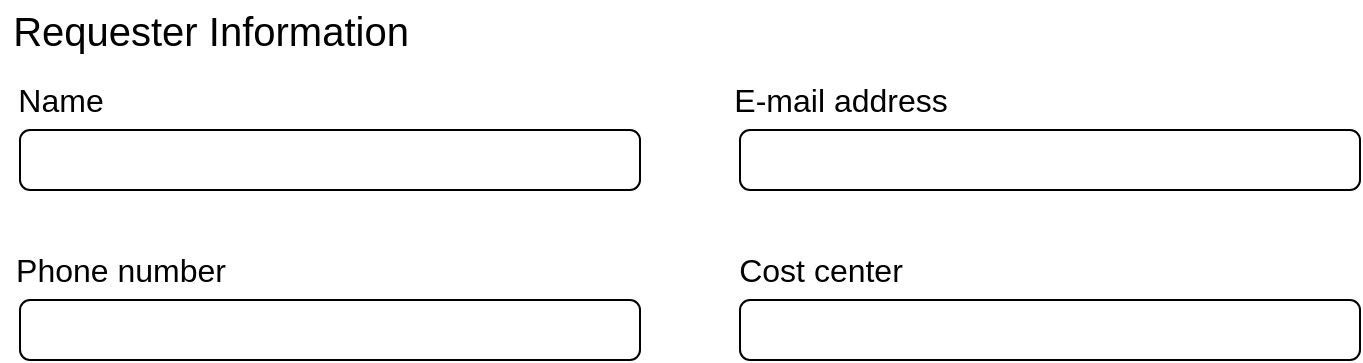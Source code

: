 <mxfile version="14.4.8" type="github"><diagram id="EJhmoKqdgKH5bFGrL2oz" name="Page-1"><mxGraphModel dx="1191" dy="753" grid="1" gridSize="10" guides="1" tooltips="1" connect="1" arrows="1" fold="1" page="1" pageScale="1" pageWidth="850" pageHeight="1100" math="0" shadow="0"><root><mxCell id="0"/><mxCell id="1" parent="0"/><mxCell id="JT3hXN_WW4coYowoaIg_-39" value="" style="group" vertex="1" connectable="0" parent="1"><mxGeometry x="30" y="35" width="680" height="180" as="geometry"/></mxCell><mxCell id="JT3hXN_WW4coYowoaIg_-29" value="" style="html=1;shadow=0;dashed=0;shape=mxgraph.bootstrap.rrect;rSize=5;align=left;spacing=15;fontSize=14;" vertex="1" parent="JT3hXN_WW4coYowoaIg_-39"><mxGeometry x="10" y="65" width="310" height="30" as="geometry"/></mxCell><mxCell id="JT3hXN_WW4coYowoaIg_-31" value="Requester Information" style="text;html=1;resizable=0;autosize=1;align=center;verticalAlign=middle;points=[];fillColor=none;strokeColor=none;rounded=0;fontSize=20;" vertex="1" parent="JT3hXN_WW4coYowoaIg_-39"><mxGeometry width="210" height="30" as="geometry"/></mxCell><mxCell id="JT3hXN_WW4coYowoaIg_-32" value="" style="html=1;shadow=0;dashed=0;shape=mxgraph.bootstrap.rrect;rSize=5;align=left;spacing=15;fontSize=14;" vertex="1" parent="JT3hXN_WW4coYowoaIg_-39"><mxGeometry x="370" y="65" width="310" height="30" as="geometry"/></mxCell><mxCell id="JT3hXN_WW4coYowoaIg_-33" value="Name" style="text;html=1;resizable=0;autosize=1;align=center;verticalAlign=middle;points=[];fillColor=none;strokeColor=none;rounded=0;fontSize=16;" vertex="1" parent="JT3hXN_WW4coYowoaIg_-39"><mxGeometry y="40" width="60" height="20" as="geometry"/></mxCell><mxCell id="JT3hXN_WW4coYowoaIg_-34" value="E-mail address" style="text;html=1;resizable=0;autosize=1;align=center;verticalAlign=middle;points=[];fillColor=none;strokeColor=none;rounded=0;fontSize=16;" vertex="1" parent="JT3hXN_WW4coYowoaIg_-39"><mxGeometry x="360" y="40" width="120" height="20" as="geometry"/></mxCell><mxCell id="JT3hXN_WW4coYowoaIg_-35" value="" style="html=1;shadow=0;dashed=0;shape=mxgraph.bootstrap.rrect;rSize=5;align=left;spacing=15;fontSize=14;" vertex="1" parent="JT3hXN_WW4coYowoaIg_-39"><mxGeometry x="10" y="150" width="310" height="30" as="geometry"/></mxCell><mxCell id="JT3hXN_WW4coYowoaIg_-36" value="" style="html=1;shadow=0;dashed=0;shape=mxgraph.bootstrap.rrect;rSize=5;align=left;spacing=15;fontSize=14;" vertex="1" parent="JT3hXN_WW4coYowoaIg_-39"><mxGeometry x="370" y="150" width="310" height="30" as="geometry"/></mxCell><mxCell id="JT3hXN_WW4coYowoaIg_-37" value="Phone number" style="text;html=1;resizable=0;autosize=1;align=center;verticalAlign=middle;points=[];fillColor=none;strokeColor=none;rounded=0;fontSize=16;" vertex="1" parent="JT3hXN_WW4coYowoaIg_-39"><mxGeometry y="125" width="120" height="20" as="geometry"/></mxCell><mxCell id="JT3hXN_WW4coYowoaIg_-38" value="Cost center" style="text;html=1;resizable=0;autosize=1;align=center;verticalAlign=middle;points=[];fillColor=none;strokeColor=none;rounded=0;fontSize=16;" vertex="1" parent="JT3hXN_WW4coYowoaIg_-39"><mxGeometry x="360" y="125" width="100" height="20" as="geometry"/></mxCell></root></mxGraphModel></diagram></mxfile>